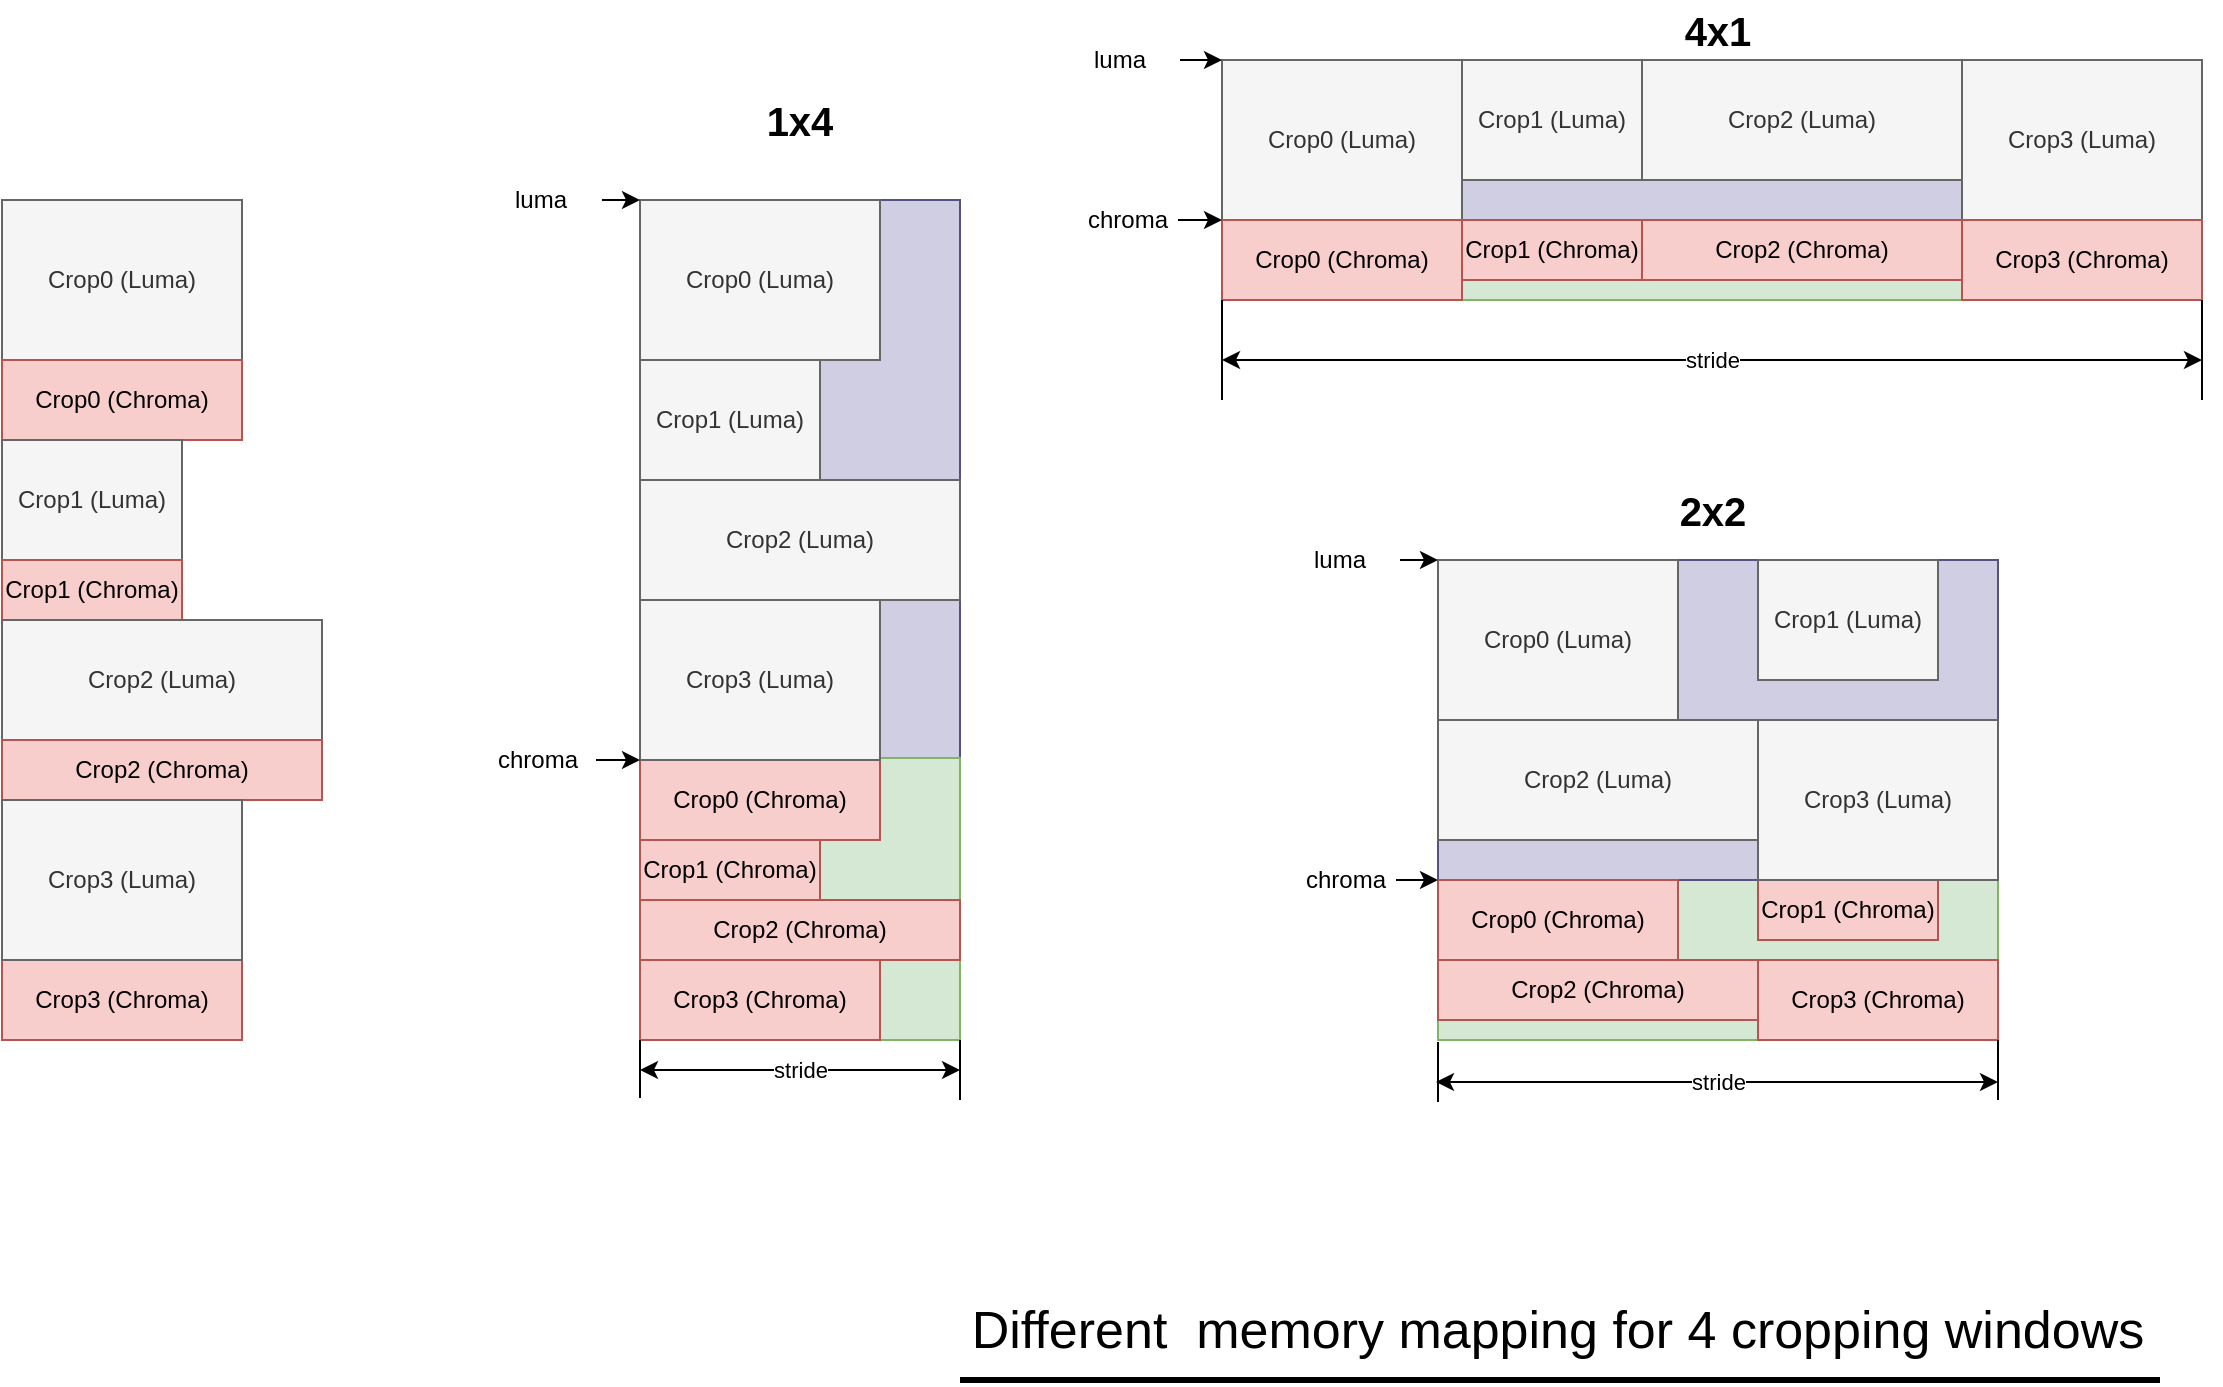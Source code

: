 <mxfile version="24.5.4" type="github">
  <diagram name="第 1 页" id="e06zxtoDePFfVoafhIhc">
    <mxGraphModel dx="1058" dy="524" grid="1" gridSize="10" guides="1" tooltips="1" connect="1" arrows="1" fold="1" page="1" pageScale="1" pageWidth="1169" pageHeight="827" math="0" shadow="0">
      <root>
        <mxCell id="0" />
        <mxCell id="1" parent="0" />
        <mxCell id="ddAnMAxzjbzA6ivAqLM2-74" value="" style="rounded=0;whiteSpace=wrap;html=1;fillColor=#d0cee2;strokeColor=#56517e;" parent="1" vertex="1">
          <mxGeometry x="360" y="140" width="160" height="280" as="geometry" />
        </mxCell>
        <mxCell id="ddAnMAxzjbzA6ivAqLM2-73" value="" style="rounded=0;whiteSpace=wrap;html=1;fillColor=#d5e8d4;strokeColor=#82b366;" parent="1" vertex="1">
          <mxGeometry x="360" y="419" width="160" height="141" as="geometry" />
        </mxCell>
        <mxCell id="ddAnMAxzjbzA6ivAqLM2-72" value="" style="rounded=0;whiteSpace=wrap;html=1;fillColor=#d5e8d4;strokeColor=#82b366;" parent="1" vertex="1">
          <mxGeometry x="651" y="149" width="490" height="41" as="geometry" />
        </mxCell>
        <mxCell id="ddAnMAxzjbzA6ivAqLM2-71" value="" style="rounded=0;whiteSpace=wrap;html=1;fillColor=#d0cee2;strokeColor=#56517e;" parent="1" vertex="1">
          <mxGeometry x="651" y="70" width="490" height="80" as="geometry" />
        </mxCell>
        <mxCell id="ddAnMAxzjbzA6ivAqLM2-20" value="" style="rounded=0;whiteSpace=wrap;html=1;fillColor=#d5e8d4;strokeColor=#82b366;" parent="1" vertex="1">
          <mxGeometry x="759" y="480" width="280" height="80" as="geometry" />
        </mxCell>
        <mxCell id="ddAnMAxzjbzA6ivAqLM2-19" value="" style="rounded=0;whiteSpace=wrap;html=1;fillColor=#d0cee2;strokeColor=#56517e;" parent="1" vertex="1">
          <mxGeometry x="759" y="320" width="280" height="160" as="geometry" />
        </mxCell>
        <mxCell id="ddAnMAxzjbzA6ivAqLM2-1" value="Crop0 (Luma)" style="rounded=0;whiteSpace=wrap;html=1;fillColor=#f5f5f5;fontColor=#333333;strokeColor=#666666;" parent="1" vertex="1">
          <mxGeometry x="41" y="140" width="120" height="80" as="geometry" />
        </mxCell>
        <mxCell id="ddAnMAxzjbzA6ivAqLM2-2" value="Crop0 (Chroma)" style="rounded=0;whiteSpace=wrap;html=1;fillColor=#f8cecc;strokeColor=#b85450;" parent="1" vertex="1">
          <mxGeometry x="41" y="220" width="120" height="40" as="geometry" />
        </mxCell>
        <mxCell id="ddAnMAxzjbzA6ivAqLM2-3" value="Crop1 (Luma)" style="rounded=0;whiteSpace=wrap;html=1;fillColor=#f5f5f5;fontColor=#333333;strokeColor=#666666;" parent="1" vertex="1">
          <mxGeometry x="41" y="260" width="90" height="60" as="geometry" />
        </mxCell>
        <mxCell id="ddAnMAxzjbzA6ivAqLM2-4" value="Crop1 (Chroma)" style="rounded=0;whiteSpace=wrap;html=1;fillColor=#f8cecc;strokeColor=#b85450;" parent="1" vertex="1">
          <mxGeometry x="41" y="320" width="90" height="30" as="geometry" />
        </mxCell>
        <mxCell id="ddAnMAxzjbzA6ivAqLM2-5" value="Crop2 (Luma)" style="rounded=0;whiteSpace=wrap;html=1;fillColor=#f5f5f5;fontColor=#333333;strokeColor=#666666;" parent="1" vertex="1">
          <mxGeometry x="41" y="350" width="160" height="60" as="geometry" />
        </mxCell>
        <mxCell id="ddAnMAxzjbzA6ivAqLM2-6" value="Crop2 (Chroma)" style="rounded=0;whiteSpace=wrap;html=1;fillColor=#f8cecc;strokeColor=#b85450;" parent="1" vertex="1">
          <mxGeometry x="41" y="410" width="160" height="30" as="geometry" />
        </mxCell>
        <mxCell id="ddAnMAxzjbzA6ivAqLM2-8" value="Crop3 (Chroma)" style="rounded=0;whiteSpace=wrap;html=1;fillColor=#f8cecc;strokeColor=#b85450;" parent="1" vertex="1">
          <mxGeometry x="41" y="520" width="120" height="40" as="geometry" />
        </mxCell>
        <mxCell id="ddAnMAxzjbzA6ivAqLM2-11" value="Crop1 (Luma)" style="rounded=0;whiteSpace=wrap;html=1;fillColor=#f5f5f5;fontColor=#333333;strokeColor=#666666;" parent="1" vertex="1">
          <mxGeometry x="919" y="320" width="90" height="60" as="geometry" />
        </mxCell>
        <mxCell id="ddAnMAxzjbzA6ivAqLM2-12" value="Crop1 (Chroma)" style="rounded=0;whiteSpace=wrap;html=1;fillColor=#f8cecc;strokeColor=#b85450;" parent="1" vertex="1">
          <mxGeometry x="919" y="480" width="90" height="30" as="geometry" />
        </mxCell>
        <mxCell id="ddAnMAxzjbzA6ivAqLM2-13" value="Crop2 (Luma)" style="rounded=0;whiteSpace=wrap;html=1;fillColor=#f5f5f5;fontColor=#333333;strokeColor=#666666;" parent="1" vertex="1">
          <mxGeometry x="759" y="400" width="160" height="60" as="geometry" />
        </mxCell>
        <mxCell id="ddAnMAxzjbzA6ivAqLM2-14" value="Crop2 (Chroma)" style="rounded=0;whiteSpace=wrap;html=1;fillColor=#f8cecc;strokeColor=#b85450;" parent="1" vertex="1">
          <mxGeometry x="759" y="520" width="160" height="30" as="geometry" />
        </mxCell>
        <mxCell id="ddAnMAxzjbzA6ivAqLM2-15" value="Crop3 (Luma)" style="rounded=0;whiteSpace=wrap;html=1;fillColor=#f5f5f5;fontColor=#333333;strokeColor=#666666;" parent="1" vertex="1">
          <mxGeometry x="919" y="400" width="120" height="80" as="geometry" />
        </mxCell>
        <mxCell id="ddAnMAxzjbzA6ivAqLM2-16" value="Crop3 (Chroma)" style="rounded=0;whiteSpace=wrap;html=1;fillColor=#f8cecc;strokeColor=#b85450;" parent="1" vertex="1">
          <mxGeometry x="919" y="520" width="120" height="40" as="geometry" />
        </mxCell>
        <mxCell id="ddAnMAxzjbzA6ivAqLM2-17" value="Crop0 (Luma)" style="rounded=0;whiteSpace=wrap;html=1;fillColor=#f5f5f5;fontColor=#333333;strokeColor=#666666;" parent="1" vertex="1">
          <mxGeometry x="759" y="320" width="120" height="80" as="geometry" />
        </mxCell>
        <mxCell id="ddAnMAxzjbzA6ivAqLM2-18" value="Crop0 (Chroma)" style="rounded=0;whiteSpace=wrap;html=1;fillColor=#f8cecc;strokeColor=#b85450;" parent="1" vertex="1">
          <mxGeometry x="759" y="480" width="120" height="40" as="geometry" />
        </mxCell>
        <mxCell id="ddAnMAxzjbzA6ivAqLM2-21" value="" style="curved=1;endArrow=classic;html=1;rounded=0;exitX=1;exitY=0.5;exitDx=0;exitDy=0;" parent="1" source="ddAnMAxzjbzA6ivAqLM2-22" edge="1">
          <mxGeometry width="50" height="50" relative="1" as="geometry">
            <mxPoint x="679" y="320" as="sourcePoint" />
            <mxPoint x="759" y="320" as="targetPoint" />
            <Array as="points" />
          </mxGeometry>
        </mxCell>
        <mxCell id="ddAnMAxzjbzA6ivAqLM2-22" value="luma" style="text;html=1;align=center;verticalAlign=middle;whiteSpace=wrap;rounded=0;" parent="1" vertex="1">
          <mxGeometry x="680" y="305" width="60" height="30" as="geometry" />
        </mxCell>
        <mxCell id="ddAnMAxzjbzA6ivAqLM2-24" value="" style="curved=1;endArrow=classic;html=1;rounded=0;exitX=1;exitY=0.5;exitDx=0;exitDy=0;entryX=0;entryY=0;entryDx=0;entryDy=0;" parent="1" source="ddAnMAxzjbzA6ivAqLM2-25" target="ddAnMAxzjbzA6ivAqLM2-18" edge="1">
          <mxGeometry width="50" height="50" relative="1" as="geometry">
            <mxPoint x="679" y="475" as="sourcePoint" />
            <mxPoint x="759" y="475" as="targetPoint" />
            <Array as="points" />
          </mxGeometry>
        </mxCell>
        <mxCell id="ddAnMAxzjbzA6ivAqLM2-25" value="chroma" style="text;html=1;align=center;verticalAlign=middle;whiteSpace=wrap;rounded=0;" parent="1" vertex="1">
          <mxGeometry x="688" y="465" width="50" height="30" as="geometry" />
        </mxCell>
        <mxCell id="ddAnMAxzjbzA6ivAqLM2-26" value="2x2" style="text;html=1;align=center;verticalAlign=middle;whiteSpace=wrap;rounded=0;fontStyle=1;fontSize=20;" parent="1" vertex="1">
          <mxGeometry x="865.5" y="280" width="61" height="30" as="geometry" />
        </mxCell>
        <mxCell id="ddAnMAxzjbzA6ivAqLM2-45" value="Crop0 (Luma)" style="rounded=0;whiteSpace=wrap;html=1;fillColor=#f5f5f5;fontColor=#333333;strokeColor=#666666;" parent="1" vertex="1">
          <mxGeometry x="651" y="70" width="120" height="80" as="geometry" />
        </mxCell>
        <mxCell id="ddAnMAxzjbzA6ivAqLM2-46" value="Crop1 (Luma)" style="rounded=0;whiteSpace=wrap;html=1;fillColor=#f5f5f5;fontColor=#333333;strokeColor=#666666;" parent="1" vertex="1">
          <mxGeometry x="771" y="70" width="90" height="60" as="geometry" />
        </mxCell>
        <mxCell id="ddAnMAxzjbzA6ivAqLM2-47" value="Crop2 (Luma)" style="rounded=0;whiteSpace=wrap;html=1;fillColor=#f5f5f5;fontColor=#333333;strokeColor=#666666;" parent="1" vertex="1">
          <mxGeometry x="861" y="70" width="160" height="60" as="geometry" />
        </mxCell>
        <mxCell id="ddAnMAxzjbzA6ivAqLM2-48" value="Crop3 (Luma)" style="rounded=0;whiteSpace=wrap;html=1;fillColor=#f5f5f5;fontColor=#333333;strokeColor=#666666;" parent="1" vertex="1">
          <mxGeometry x="1021" y="70" width="120" height="80" as="geometry" />
        </mxCell>
        <mxCell id="ddAnMAxzjbzA6ivAqLM2-49" value="Crop0 (Chroma)" style="rounded=0;whiteSpace=wrap;html=1;fillColor=#f8cecc;strokeColor=#b85450;" parent="1" vertex="1">
          <mxGeometry x="651" y="150" width="120" height="40" as="geometry" />
        </mxCell>
        <mxCell id="ddAnMAxzjbzA6ivAqLM2-50" value="Crop1 (Chroma)" style="rounded=0;whiteSpace=wrap;html=1;fillColor=#f8cecc;strokeColor=#b85450;" parent="1" vertex="1">
          <mxGeometry x="771" y="150" width="90" height="30" as="geometry" />
        </mxCell>
        <mxCell id="ddAnMAxzjbzA6ivAqLM2-51" value="Crop2 (Chroma)" style="rounded=0;whiteSpace=wrap;html=1;fillColor=#f8cecc;strokeColor=#b85450;" parent="1" vertex="1">
          <mxGeometry x="861" y="150" width="160" height="30" as="geometry" />
        </mxCell>
        <mxCell id="ddAnMAxzjbzA6ivAqLM2-52" value="Crop3 (Chroma)" style="rounded=0;whiteSpace=wrap;html=1;fillColor=#f8cecc;strokeColor=#b85450;" parent="1" vertex="1">
          <mxGeometry x="1021" y="150" width="120" height="40" as="geometry" />
        </mxCell>
        <mxCell id="ddAnMAxzjbzA6ivAqLM2-53" value="stride" style="endArrow=classic;startArrow=classic;html=1;rounded=0;" parent="1" edge="1">
          <mxGeometry width="50" height="50" relative="1" as="geometry">
            <mxPoint x="651" y="220" as="sourcePoint" />
            <mxPoint x="1141" y="220" as="targetPoint" />
          </mxGeometry>
        </mxCell>
        <mxCell id="ddAnMAxzjbzA6ivAqLM2-54" value="" style="endArrow=none;html=1;rounded=0;" parent="1" edge="1">
          <mxGeometry width="50" height="50" relative="1" as="geometry">
            <mxPoint x="651" y="240" as="sourcePoint" />
            <mxPoint x="651" y="190" as="targetPoint" />
          </mxGeometry>
        </mxCell>
        <mxCell id="ddAnMAxzjbzA6ivAqLM2-55" value="" style="endArrow=none;html=1;rounded=0;entryX=1;entryY=1;entryDx=0;entryDy=0;" parent="1" target="ddAnMAxzjbzA6ivAqLM2-52" edge="1">
          <mxGeometry width="50" height="50" relative="1" as="geometry">
            <mxPoint x="1141" y="240" as="sourcePoint" />
            <mxPoint x="661" y="200" as="targetPoint" />
          </mxGeometry>
        </mxCell>
        <mxCell id="ddAnMAxzjbzA6ivAqLM2-56" value="" style="curved=1;endArrow=classic;html=1;rounded=0;exitX=1;exitY=0.5;exitDx=0;exitDy=0;" parent="1" source="ddAnMAxzjbzA6ivAqLM2-57" edge="1">
          <mxGeometry width="50" height="50" relative="1" as="geometry">
            <mxPoint x="621" y="70" as="sourcePoint" />
            <mxPoint x="651" y="70" as="targetPoint" />
            <Array as="points" />
          </mxGeometry>
        </mxCell>
        <mxCell id="ddAnMAxzjbzA6ivAqLM2-57" value="luma" style="text;html=1;align=center;verticalAlign=middle;whiteSpace=wrap;rounded=0;" parent="1" vertex="1">
          <mxGeometry x="570" y="55" width="60" height="30" as="geometry" />
        </mxCell>
        <mxCell id="ddAnMAxzjbzA6ivAqLM2-58" value="" style="curved=1;endArrow=classic;html=1;rounded=0;entryX=0;entryY=0;entryDx=0;entryDy=0;exitX=1;exitY=0.5;exitDx=0;exitDy=0;" parent="1" source="ddAnMAxzjbzA6ivAqLM2-59" edge="1">
          <mxGeometry width="50" height="50" relative="1" as="geometry">
            <mxPoint x="610" y="150" as="sourcePoint" />
            <mxPoint x="651" y="150" as="targetPoint" />
            <Array as="points" />
          </mxGeometry>
        </mxCell>
        <mxCell id="ddAnMAxzjbzA6ivAqLM2-59" value="chroma" style="text;html=1;align=center;verticalAlign=middle;whiteSpace=wrap;rounded=0;" parent="1" vertex="1">
          <mxGeometry x="579" y="135" width="50" height="30" as="geometry" />
        </mxCell>
        <mxCell id="ddAnMAxzjbzA6ivAqLM2-60" value="4x1" style="text;html=1;align=center;verticalAlign=middle;whiteSpace=wrap;rounded=0;fontStyle=1;fontSize=20;" parent="1" vertex="1">
          <mxGeometry x="869" y="40" width="60" height="30" as="geometry" />
        </mxCell>
        <mxCell id="ddAnMAxzjbzA6ivAqLM2-61" value="Crop0 (Luma)" style="rounded=0;whiteSpace=wrap;html=1;fillColor=#f5f5f5;fontColor=#333333;strokeColor=#666666;" parent="1" vertex="1">
          <mxGeometry x="360" y="140" width="120" height="80" as="geometry" />
        </mxCell>
        <mxCell id="ddAnMAxzjbzA6ivAqLM2-62" value="Crop0 (Chroma)" style="rounded=0;whiteSpace=wrap;html=1;fillColor=#f8cecc;strokeColor=#b85450;" parent="1" vertex="1">
          <mxGeometry x="360" y="420" width="120" height="40" as="geometry" />
        </mxCell>
        <mxCell id="ddAnMAxzjbzA6ivAqLM2-63" value="Crop1 (Luma)" style="rounded=0;whiteSpace=wrap;html=1;fillColor=#f5f5f5;fontColor=#333333;strokeColor=#666666;" parent="1" vertex="1">
          <mxGeometry x="360" y="220" width="90" height="60" as="geometry" />
        </mxCell>
        <mxCell id="ddAnMAxzjbzA6ivAqLM2-64" value="Crop1 (Chroma)" style="rounded=0;whiteSpace=wrap;html=1;fillColor=#f8cecc;strokeColor=#b85450;" parent="1" vertex="1">
          <mxGeometry x="360" y="460" width="90" height="30" as="geometry" />
        </mxCell>
        <mxCell id="ddAnMAxzjbzA6ivAqLM2-65" value="Crop2 (Luma)" style="rounded=0;whiteSpace=wrap;html=1;fillColor=#f5f5f5;fontColor=#333333;strokeColor=#666666;" parent="1" vertex="1">
          <mxGeometry x="360" y="280" width="160" height="60" as="geometry" />
        </mxCell>
        <mxCell id="ddAnMAxzjbzA6ivAqLM2-66" value="Crop2 (Chroma)" style="rounded=0;whiteSpace=wrap;html=1;fillColor=#f8cecc;strokeColor=#b85450;" parent="1" vertex="1">
          <mxGeometry x="360" y="490" width="160" height="30" as="geometry" />
        </mxCell>
        <mxCell id="ddAnMAxzjbzA6ivAqLM2-67" value="Crop3 (Luma)" style="rounded=0;whiteSpace=wrap;html=1;fillColor=#f5f5f5;fontColor=#333333;strokeColor=#666666;" parent="1" vertex="1">
          <mxGeometry x="360" y="340" width="120" height="80" as="geometry" />
        </mxCell>
        <mxCell id="ddAnMAxzjbzA6ivAqLM2-68" value="Crop3 (Chroma)" style="rounded=0;whiteSpace=wrap;html=1;fillColor=#f8cecc;strokeColor=#b85450;" parent="1" vertex="1">
          <mxGeometry x="360" y="520" width="120" height="40" as="geometry" />
        </mxCell>
        <mxCell id="ddAnMAxzjbzA6ivAqLM2-69" value="Crop3 (Luma)" style="rounded=0;whiteSpace=wrap;html=1;fillColor=#f5f5f5;fontColor=#333333;strokeColor=#666666;" parent="1" vertex="1">
          <mxGeometry x="41" y="440" width="120" height="80" as="geometry" />
        </mxCell>
        <mxCell id="ddAnMAxzjbzA6ivAqLM2-75" value="" style="curved=1;endArrow=classic;html=1;rounded=0;exitX=1;exitY=0.5;exitDx=0;exitDy=0;" parent="1" source="ddAnMAxzjbzA6ivAqLM2-76" edge="1">
          <mxGeometry width="50" height="50" relative="1" as="geometry">
            <mxPoint x="280" y="140" as="sourcePoint" />
            <mxPoint x="360" y="140" as="targetPoint" />
            <Array as="points" />
          </mxGeometry>
        </mxCell>
        <mxCell id="ddAnMAxzjbzA6ivAqLM2-76" value="luma" style="text;html=1;align=center;verticalAlign=middle;whiteSpace=wrap;rounded=0;" parent="1" vertex="1">
          <mxGeometry x="280" y="125" width="61" height="30" as="geometry" />
        </mxCell>
        <mxCell id="ddAnMAxzjbzA6ivAqLM2-77" value="stride" style="endArrow=classic;startArrow=classic;html=1;rounded=0;" parent="1" edge="1">
          <mxGeometry width="50" height="50" relative="1" as="geometry">
            <mxPoint x="758" y="581" as="sourcePoint" />
            <mxPoint x="1039" y="581" as="targetPoint" />
          </mxGeometry>
        </mxCell>
        <mxCell id="ddAnMAxzjbzA6ivAqLM2-78" value="stride" style="endArrow=classic;startArrow=classic;html=1;rounded=0;" parent="1" edge="1">
          <mxGeometry width="50" height="50" relative="1" as="geometry">
            <mxPoint x="360" y="575" as="sourcePoint" />
            <mxPoint x="520" y="575" as="targetPoint" />
          </mxGeometry>
        </mxCell>
        <mxCell id="ddAnMAxzjbzA6ivAqLM2-79" value="" style="endArrow=none;html=1;rounded=0;" parent="1" edge="1">
          <mxGeometry width="50" height="50" relative="1" as="geometry">
            <mxPoint x="520" y="590" as="sourcePoint" />
            <mxPoint x="520" y="560" as="targetPoint" />
          </mxGeometry>
        </mxCell>
        <mxCell id="ddAnMAxzjbzA6ivAqLM2-80" value="" style="endArrow=none;html=1;rounded=0;" parent="1" edge="1">
          <mxGeometry width="50" height="50" relative="1" as="geometry">
            <mxPoint x="360" y="589" as="sourcePoint" />
            <mxPoint x="360" y="560" as="targetPoint" />
          </mxGeometry>
        </mxCell>
        <mxCell id="ddAnMAxzjbzA6ivAqLM2-81" value="1x4" style="text;html=1;align=center;verticalAlign=middle;whiteSpace=wrap;rounded=0;fontStyle=1;fontSize=20;" parent="1" vertex="1">
          <mxGeometry x="410" y="85" width="60" height="30" as="geometry" />
        </mxCell>
        <mxCell id="ddAnMAxzjbzA6ivAqLM2-82" value="" style="curved=1;endArrow=classic;html=1;rounded=0;exitX=1;exitY=0.5;exitDx=0;exitDy=0;" parent="1" source="ddAnMAxzjbzA6ivAqLM2-83" edge="1">
          <mxGeometry width="50" height="50" relative="1" as="geometry">
            <mxPoint x="280" y="420" as="sourcePoint" />
            <mxPoint x="360" y="420" as="targetPoint" />
            <Array as="points" />
          </mxGeometry>
        </mxCell>
        <mxCell id="ddAnMAxzjbzA6ivAqLM2-83" value="chroma" style="text;html=1;align=center;verticalAlign=middle;whiteSpace=wrap;rounded=0;" parent="1" vertex="1">
          <mxGeometry x="280" y="405" width="58" height="30" as="geometry" />
        </mxCell>
        <mxCell id="ddAnMAxzjbzA6ivAqLM2-85" value="" style="endArrow=none;html=1;rounded=0;" parent="1" edge="1">
          <mxGeometry width="50" height="50" relative="1" as="geometry">
            <mxPoint x="759" y="591" as="sourcePoint" />
            <mxPoint x="759" y="561" as="targetPoint" />
          </mxGeometry>
        </mxCell>
        <mxCell id="ddAnMAxzjbzA6ivAqLM2-86" value="" style="endArrow=none;html=1;rounded=0;" parent="1" edge="1">
          <mxGeometry width="50" height="50" relative="1" as="geometry">
            <mxPoint x="1039" y="590" as="sourcePoint" />
            <mxPoint x="1039" y="560" as="targetPoint" />
          </mxGeometry>
        </mxCell>
        <mxCell id="ddAnMAxzjbzA6ivAqLM2-87" value="Different&amp;nbsp; memory mapping for 4 cropping windows" style="text;html=1;align=center;verticalAlign=middle;whiteSpace=wrap;rounded=0;fontSize=26;fontStyle=0;labelBackgroundColor=none;" parent="1" vertex="1">
          <mxGeometry x="519" y="690" width="600" height="30" as="geometry" />
        </mxCell>
        <mxCell id="ddAnMAxzjbzA6ivAqLM2-88" value="" style="endArrow=none;html=1;rounded=0;fontSize=21;strokeWidth=3;" parent="1" edge="1">
          <mxGeometry width="50" height="50" relative="1" as="geometry">
            <mxPoint x="520" y="730" as="sourcePoint" />
            <mxPoint x="1120" y="730" as="targetPoint" />
          </mxGeometry>
        </mxCell>
      </root>
    </mxGraphModel>
  </diagram>
</mxfile>
